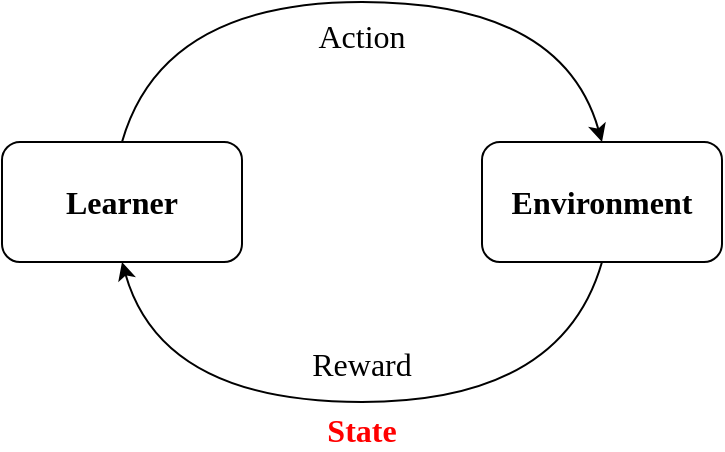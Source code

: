 <mxfile version="14.6.13" type="device"><diagram id="pwZIkIOMaar-sdTU1uKu" name="Page-1"><mxGraphModel dx="786" dy="432" grid="1" gridSize="10" guides="1" tooltips="1" connect="1" arrows="1" fold="1" page="1" pageScale="1" pageWidth="850" pageHeight="1100" math="0" shadow="0"><root><mxCell id="0"/><mxCell id="1" parent="0"/><mxCell id="eZPJR4pk5N7cvxkXhmVZ-1" value="&lt;b&gt;&lt;font face=&quot;Times New Roman&quot; style=&quot;font-size: 16px&quot;&gt;Learner&lt;/font&gt;&lt;/b&gt;" style="rounded=1;whiteSpace=wrap;html=1;" parent="1" vertex="1"><mxGeometry x="160" y="230" width="120" height="60" as="geometry"/></mxCell><mxCell id="eZPJR4pk5N7cvxkXhmVZ-2" value="&lt;b&gt;&lt;font face=&quot;Times New Roman&quot; style=&quot;font-size: 16px&quot;&gt;Environment&lt;/font&gt;&lt;/b&gt;" style="rounded=1;whiteSpace=wrap;html=1;" parent="1" vertex="1"><mxGeometry x="400" y="230" width="120" height="60" as="geometry"/></mxCell><mxCell id="eZPJR4pk5N7cvxkXhmVZ-4" value="" style="curved=1;endArrow=classic;html=1;exitX=0.5;exitY=0;exitDx=0;exitDy=0;entryX=0.5;entryY=0;entryDx=0;entryDy=0;" parent="1" source="eZPJR4pk5N7cvxkXhmVZ-1" target="eZPJR4pk5N7cvxkXhmVZ-2" edge="1"><mxGeometry width="50" height="50" relative="1" as="geometry"><mxPoint x="380" y="280" as="sourcePoint"/><mxPoint x="430" y="230" as="targetPoint"/><Array as="points"><mxPoint x="240" y="160"/><mxPoint x="440" y="160"/></Array></mxGeometry></mxCell><mxCell id="eZPJR4pk5N7cvxkXhmVZ-5" value="" style="curved=1;endArrow=classic;html=1;entryX=0.5;entryY=1;entryDx=0;entryDy=0;exitX=0.5;exitY=1;exitDx=0;exitDy=0;" parent="1" source="eZPJR4pk5N7cvxkXhmVZ-2" target="eZPJR4pk5N7cvxkXhmVZ-1" edge="1"><mxGeometry width="50" height="50" relative="1" as="geometry"><mxPoint x="460" y="310" as="sourcePoint"/><mxPoint x="200" y="310" as="targetPoint"/><Array as="points"><mxPoint x="440" y="360"/><mxPoint x="240" y="360"/></Array></mxGeometry></mxCell><mxCell id="eZPJR4pk5N7cvxkXhmVZ-6" value="&lt;font face=&quot;Times New Roman&quot; style=&quot;font-size: 16px;&quot;&gt;Action&lt;/font&gt;" style="text;html=1;strokeColor=none;fillColor=none;align=center;verticalAlign=middle;whiteSpace=wrap;rounded=0;fontSize=16;" parent="1" vertex="1"><mxGeometry x="320" y="167" width="40" height="20" as="geometry"/></mxCell><mxCell id="eZPJR4pk5N7cvxkXhmVZ-7" value="&lt;font face=&quot;Times New Roman&quot; style=&quot;font-size: 16px&quot;&gt;Reward&lt;/font&gt;" style="text;html=1;strokeColor=none;fillColor=none;align=center;verticalAlign=middle;whiteSpace=wrap;rounded=0;fontSize=16;" parent="1" vertex="1"><mxGeometry x="320" y="331" width="40" height="20" as="geometry"/></mxCell><mxCell id="-Lzm2gmoD18gbIwAgxsE-1" value="&lt;b&gt;&lt;font face=&quot;Times New Roman&quot; color=&quot;#ff0000&quot;&gt;State&lt;/font&gt;&lt;/b&gt;" style="text;html=1;strokeColor=none;fillColor=none;align=center;verticalAlign=middle;whiteSpace=wrap;rounded=0;fontSize=16;" vertex="1" parent="1"><mxGeometry x="320" y="364" width="40" height="20" as="geometry"/></mxCell></root></mxGraphModel></diagram></mxfile>